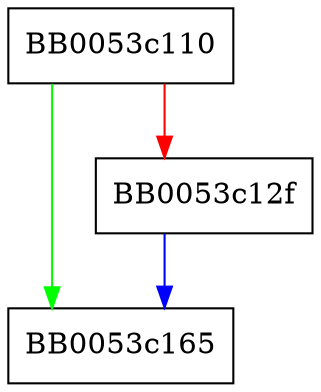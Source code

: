 digraph BN_CTX_secure_new {
  node [shape="box"];
  graph [splines=ortho];
  BB0053c110 -> BB0053c165 [color="green"];
  BB0053c110 -> BB0053c12f [color="red"];
  BB0053c12f -> BB0053c165 [color="blue"];
}